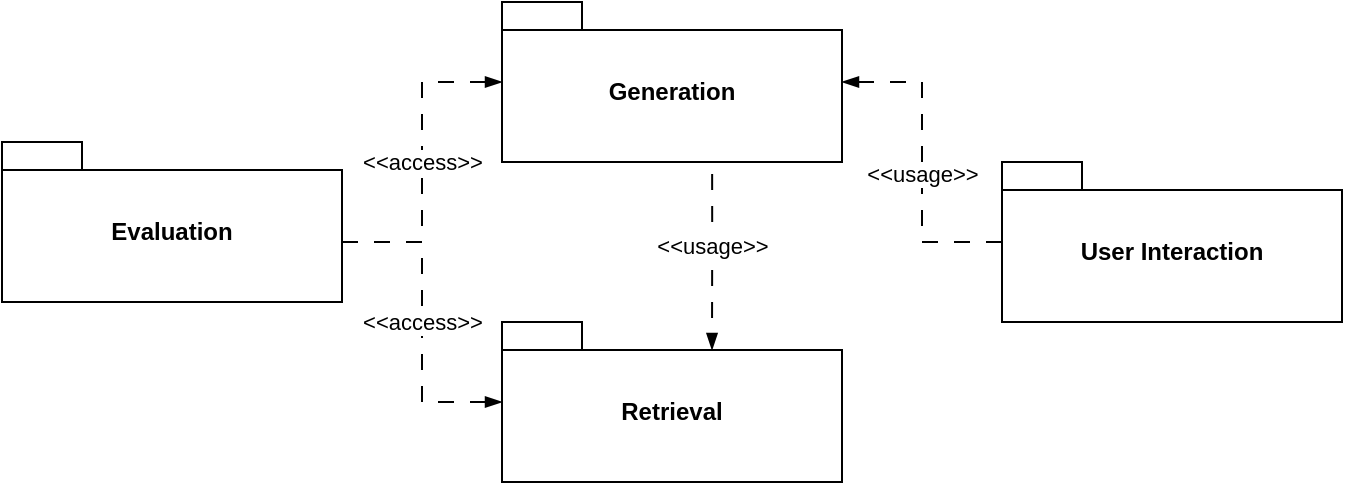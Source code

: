 <mxfile version="24.6.4" type="device">
  <diagram name="Page-1" id="g2W6a4q4qiPOxWQVh_2o">
    <mxGraphModel dx="988" dy="570" grid="1" gridSize="10" guides="1" tooltips="1" connect="1" arrows="1" fold="1" page="1" pageScale="1" pageWidth="1169" pageHeight="827" math="0" shadow="0">
      <root>
        <mxCell id="0" />
        <mxCell id="1" parent="0" />
        <mxCell id="-Z1Upk9mLtKJOAkQwrvY-7" value="&amp;lt;&amp;lt;usage&amp;gt;&amp;gt;" style="edgeStyle=orthogonalEdgeStyle;rounded=0;orthogonalLoop=1;jettySize=auto;html=1;dashed=1;endArrow=blockThin;endFill=1;dashPattern=8 8;" edge="1" parent="1" source="-Z1Upk9mLtKJOAkQwrvY-3" target="-Z1Upk9mLtKJOAkQwrvY-5">
          <mxGeometry x="-0.067" relative="1" as="geometry">
            <Array as="points">
              <mxPoint x="530" y="200" />
              <mxPoint x="530" y="120" />
            </Array>
            <mxPoint as="offset" />
          </mxGeometry>
        </mxCell>
        <mxCell id="-Z1Upk9mLtKJOAkQwrvY-3" value="User Interaction" style="shape=folder;fontStyle=1;spacingTop=10;tabWidth=40;tabHeight=14;tabPosition=left;html=1;whiteSpace=wrap;" vertex="1" parent="1">
          <mxGeometry x="570" y="160" width="170" height="80" as="geometry" />
        </mxCell>
        <mxCell id="-Z1Upk9mLtKJOAkQwrvY-10" value="&amp;lt;&amp;lt;access&amp;gt;&amp;gt;" style="edgeStyle=orthogonalEdgeStyle;shape=connector;rounded=0;orthogonalLoop=1;jettySize=auto;html=1;dashed=1;strokeColor=default;align=center;verticalAlign=middle;fontFamily=Helvetica;fontSize=11;fontColor=default;labelBackgroundColor=default;endArrow=blockThin;endFill=1;dashPattern=8 8;" edge="1" parent="1" source="-Z1Upk9mLtKJOAkQwrvY-4" target="-Z1Upk9mLtKJOAkQwrvY-5">
          <mxGeometry relative="1" as="geometry">
            <Array as="points">
              <mxPoint x="280" y="200" />
              <mxPoint x="280" y="120" />
            </Array>
          </mxGeometry>
        </mxCell>
        <mxCell id="-Z1Upk9mLtKJOAkQwrvY-4" value="Evaluation" style="shape=folder;fontStyle=1;spacingTop=10;tabWidth=40;tabHeight=14;tabPosition=left;html=1;whiteSpace=wrap;" vertex="1" parent="1">
          <mxGeometry x="70" y="150" width="170" height="80" as="geometry" />
        </mxCell>
        <mxCell id="-Z1Upk9mLtKJOAkQwrvY-8" value="&amp;lt;&amp;lt;usage&amp;gt;&amp;gt;" style="edgeStyle=orthogonalEdgeStyle;shape=connector;rounded=0;orthogonalLoop=1;jettySize=auto;html=1;dashed=1;strokeColor=default;align=center;verticalAlign=middle;fontFamily=Helvetica;fontSize=11;fontColor=default;labelBackgroundColor=default;endArrow=blockThin;endFill=1;entryX=0;entryY=0;entryDx=105;entryDy=14;entryPerimeter=0;exitX=0.618;exitY=0.875;exitDx=0;exitDy=0;exitPerimeter=0;dashPattern=8 8;" edge="1" parent="1" source="-Z1Upk9mLtKJOAkQwrvY-5" target="-Z1Upk9mLtKJOAkQwrvY-6">
          <mxGeometry relative="1" as="geometry" />
        </mxCell>
        <mxCell id="-Z1Upk9mLtKJOAkQwrvY-5" value="Generation" style="shape=folder;fontStyle=1;spacingTop=10;tabWidth=40;tabHeight=14;tabPosition=left;html=1;whiteSpace=wrap;" vertex="1" parent="1">
          <mxGeometry x="320" y="80" width="170" height="80" as="geometry" />
        </mxCell>
        <mxCell id="-Z1Upk9mLtKJOAkQwrvY-6" value="Retrieval" style="shape=folder;fontStyle=1;spacingTop=10;tabWidth=40;tabHeight=14;tabPosition=left;html=1;whiteSpace=wrap;" vertex="1" parent="1">
          <mxGeometry x="320" y="240" width="170" height="80" as="geometry" />
        </mxCell>
        <mxCell id="-Z1Upk9mLtKJOAkQwrvY-9" value="&amp;lt;&amp;lt;access&amp;gt;&amp;gt;" style="edgeStyle=orthogonalEdgeStyle;shape=connector;rounded=0;orthogonalLoop=1;jettySize=auto;html=1;dashed=1;strokeColor=default;align=center;verticalAlign=middle;fontFamily=Helvetica;fontSize=11;fontColor=default;labelBackgroundColor=default;endArrow=blockThin;endFill=1;dashPattern=8 8;" edge="1" parent="1" source="-Z1Upk9mLtKJOAkQwrvY-4" target="-Z1Upk9mLtKJOAkQwrvY-6">
          <mxGeometry relative="1" as="geometry">
            <Array as="points">
              <mxPoint x="280" y="200" />
              <mxPoint x="280" y="280" />
            </Array>
          </mxGeometry>
        </mxCell>
      </root>
    </mxGraphModel>
  </diagram>
</mxfile>
